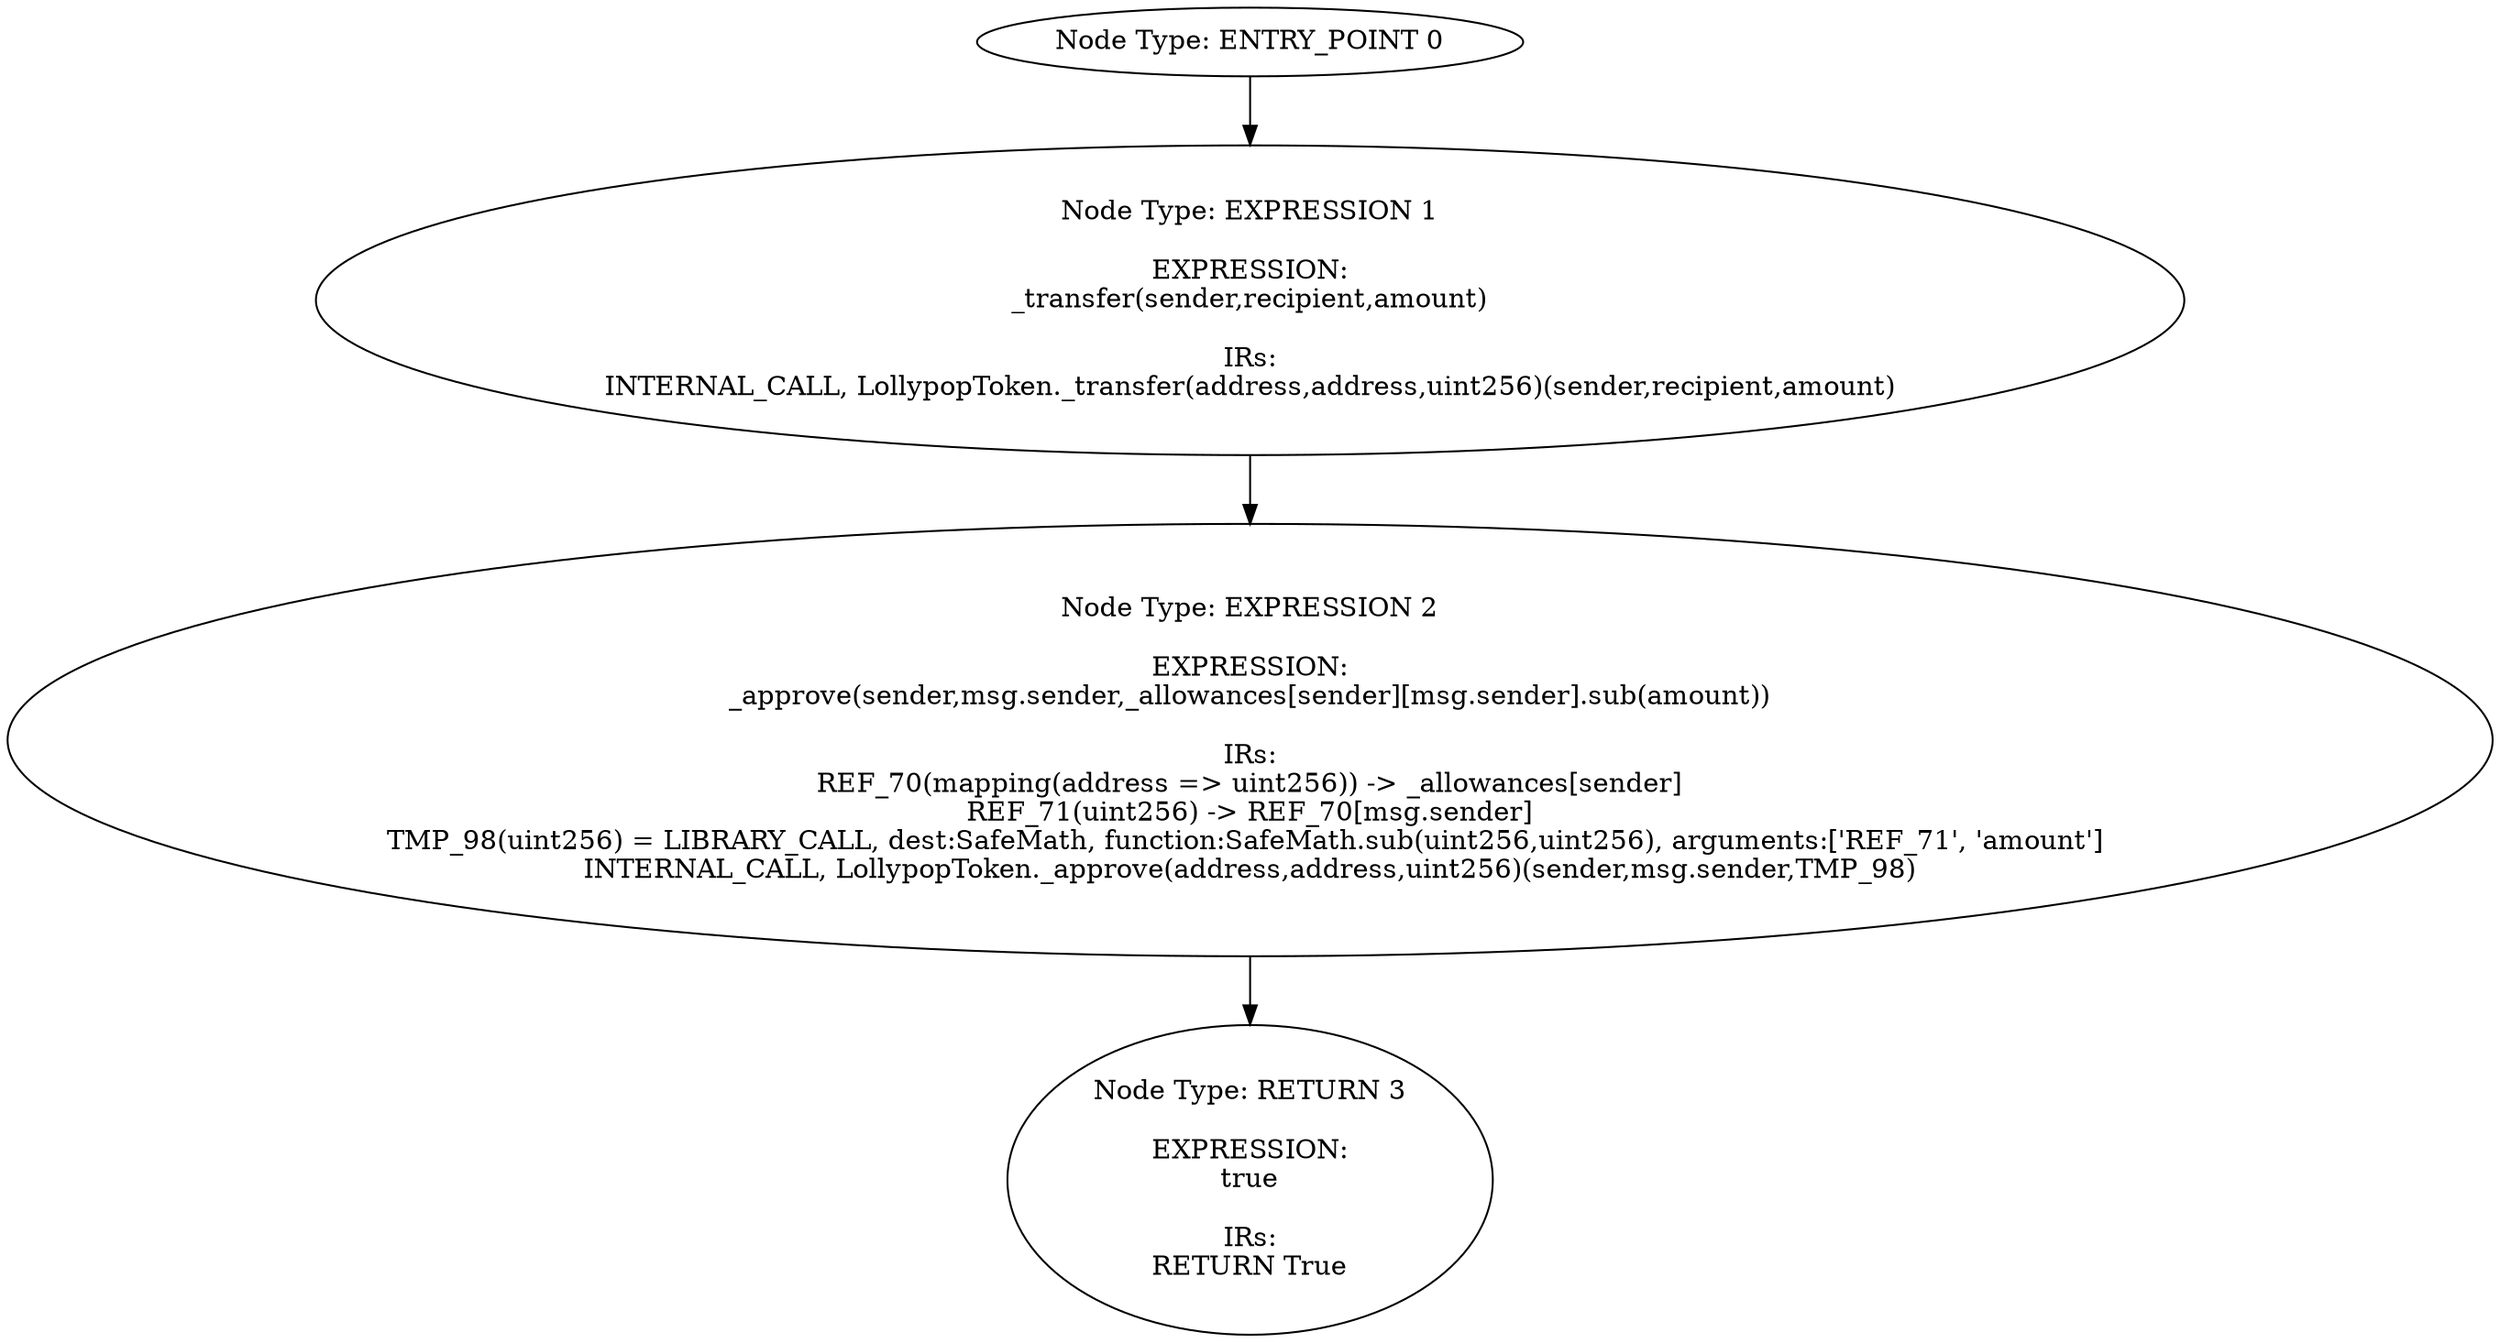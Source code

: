 digraph{
0[label="Node Type: ENTRY_POINT 0
"];
0->1;
1[label="Node Type: EXPRESSION 1

EXPRESSION:
_transfer(sender,recipient,amount)

IRs:
INTERNAL_CALL, LollypopToken._transfer(address,address,uint256)(sender,recipient,amount)"];
1->2;
2[label="Node Type: EXPRESSION 2

EXPRESSION:
_approve(sender,msg.sender,_allowances[sender][msg.sender].sub(amount))

IRs:
REF_70(mapping(address => uint256)) -> _allowances[sender]
REF_71(uint256) -> REF_70[msg.sender]
TMP_98(uint256) = LIBRARY_CALL, dest:SafeMath, function:SafeMath.sub(uint256,uint256), arguments:['REF_71', 'amount'] 
INTERNAL_CALL, LollypopToken._approve(address,address,uint256)(sender,msg.sender,TMP_98)"];
2->3;
3[label="Node Type: RETURN 3

EXPRESSION:
true

IRs:
RETURN True"];
}
